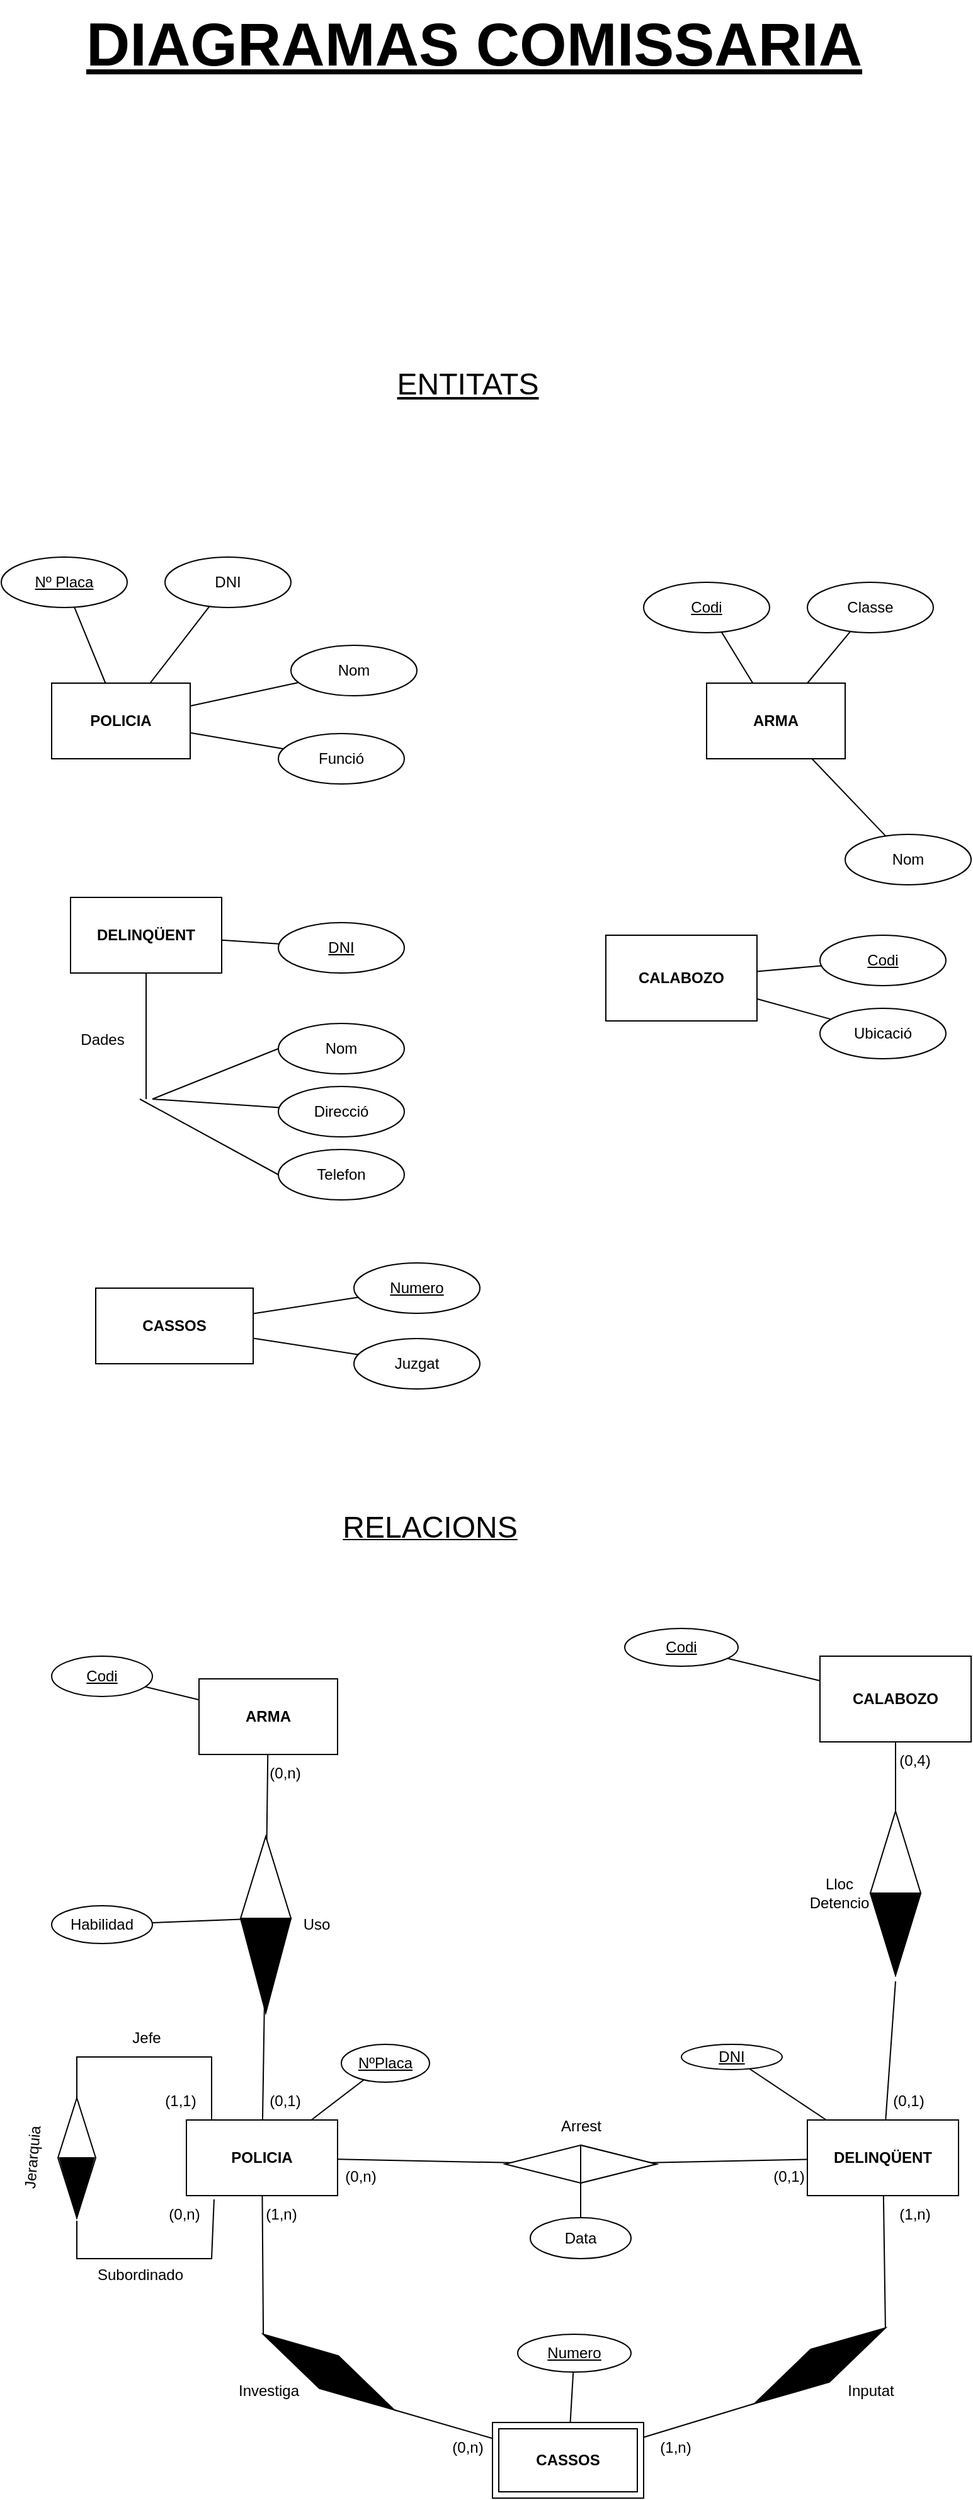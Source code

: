 <mxfile version="22.0.8" type="device">
  <diagram id="R2lEEEUBdFMjLlhIrx00" name="Page-1">
    <mxGraphModel dx="1111" dy="1534" grid="1" gridSize="10" guides="1" tooltips="1" connect="1" arrows="1" fold="1" page="1" pageScale="1" pageWidth="850" pageHeight="1100" math="0" shadow="0" extFonts="Permanent Marker^https://fonts.googleapis.com/css?family=Permanent+Marker">
      <root>
        <mxCell id="0" />
        <mxCell id="1" parent="0" />
        <mxCell id="HkWMvWSEuvSJZ3O5xZ28-28" value="&lt;b&gt;POLICIA&lt;/b&gt;" style="whiteSpace=wrap;html=1;align=center;" parent="1" vertex="1">
          <mxGeometry x="80" y="-370" width="110" height="60" as="geometry" />
        </mxCell>
        <mxCell id="HkWMvWSEuvSJZ3O5xZ28-29" value="Nº Placa" style="ellipse;whiteSpace=wrap;html=1;align=center;fontStyle=4;" parent="1" vertex="1">
          <mxGeometry x="40" y="-470" width="100" height="40" as="geometry" />
        </mxCell>
        <mxCell id="HkWMvWSEuvSJZ3O5xZ28-30" value="DNI" style="ellipse;whiteSpace=wrap;html=1;align=center;" parent="1" vertex="1">
          <mxGeometry x="170" y="-470" width="100" height="40" as="geometry" />
        </mxCell>
        <mxCell id="HkWMvWSEuvSJZ3O5xZ28-32" value="Nom" style="ellipse;whiteSpace=wrap;html=1;align=center;" parent="1" vertex="1">
          <mxGeometry x="270" y="-400" width="100" height="40" as="geometry" />
        </mxCell>
        <mxCell id="HkWMvWSEuvSJZ3O5xZ28-38" value="&lt;b&gt;ARMA&lt;/b&gt;" style="whiteSpace=wrap;html=1;align=center;" parent="1" vertex="1">
          <mxGeometry x="600" y="-370" width="110" height="60" as="geometry" />
        </mxCell>
        <mxCell id="HkWMvWSEuvSJZ3O5xZ28-39" value="Codi" style="ellipse;whiteSpace=wrap;html=1;align=center;fontStyle=4;" parent="1" vertex="1">
          <mxGeometry x="550" y="-450" width="100" height="40" as="geometry" />
        </mxCell>
        <mxCell id="HkWMvWSEuvSJZ3O5xZ28-40" value="Classe" style="ellipse;whiteSpace=wrap;html=1;align=center;" parent="1" vertex="1">
          <mxGeometry x="680" y="-450" width="100" height="40" as="geometry" />
        </mxCell>
        <mxCell id="HkWMvWSEuvSJZ3O5xZ28-41" value="Nom" style="ellipse;whiteSpace=wrap;html=1;align=center;" parent="1" vertex="1">
          <mxGeometry x="710" y="-250" width="100" height="40" as="geometry" />
        </mxCell>
        <mxCell id="HkWMvWSEuvSJZ3O5xZ28-45" value="&lt;b&gt;DELINQÜENT&lt;/b&gt;" style="whiteSpace=wrap;html=1;align=center;" parent="1" vertex="1">
          <mxGeometry x="95" y="-200" width="120" height="60" as="geometry" />
        </mxCell>
        <mxCell id="HkWMvWSEuvSJZ3O5xZ28-46" value="DNI" style="ellipse;whiteSpace=wrap;html=1;align=center;fontStyle=4;" parent="1" vertex="1">
          <mxGeometry x="260" y="-180" width="100" height="40" as="geometry" />
        </mxCell>
        <mxCell id="HkWMvWSEuvSJZ3O5xZ28-47" value="Telefon" style="ellipse;whiteSpace=wrap;html=1;align=center;" parent="1" vertex="1">
          <mxGeometry x="260" width="100" height="40" as="geometry" />
        </mxCell>
        <mxCell id="HkWMvWSEuvSJZ3O5xZ28-48" value="Nom" style="ellipse;whiteSpace=wrap;html=1;align=center;" parent="1" vertex="1">
          <mxGeometry x="260" y="-100" width="100" height="40" as="geometry" />
        </mxCell>
        <mxCell id="HkWMvWSEuvSJZ3O5xZ28-49" value="Direcció" style="ellipse;whiteSpace=wrap;html=1;align=center;" parent="1" vertex="1">
          <mxGeometry x="260" y="-50" width="100" height="40" as="geometry" />
        </mxCell>
        <mxCell id="HkWMvWSEuvSJZ3O5xZ28-52" value="" style="endArrow=none;html=1;rounded=0;" parent="1" source="HkWMvWSEuvSJZ3O5xZ28-30" target="HkWMvWSEuvSJZ3O5xZ28-28" edge="1">
          <mxGeometry relative="1" as="geometry">
            <mxPoint x="460" y="-400" as="sourcePoint" />
            <mxPoint x="620" y="-400" as="targetPoint" />
          </mxGeometry>
        </mxCell>
        <mxCell id="HkWMvWSEuvSJZ3O5xZ28-53" value="" style="endArrow=none;html=1;rounded=0;" parent="1" source="HkWMvWSEuvSJZ3O5xZ28-29" target="HkWMvWSEuvSJZ3O5xZ28-28" edge="1">
          <mxGeometry relative="1" as="geometry">
            <mxPoint x="460" y="-300" as="sourcePoint" />
            <mxPoint x="620" y="-300" as="targetPoint" />
          </mxGeometry>
        </mxCell>
        <mxCell id="HkWMvWSEuvSJZ3O5xZ28-54" value="" style="endArrow=none;html=1;rounded=0;" parent="1" source="HkWMvWSEuvSJZ3O5xZ28-28" target="HkWMvWSEuvSJZ3O5xZ28-32" edge="1">
          <mxGeometry relative="1" as="geometry">
            <mxPoint x="460" y="-300" as="sourcePoint" />
            <mxPoint x="620" y="-300" as="targetPoint" />
          </mxGeometry>
        </mxCell>
        <mxCell id="HkWMvWSEuvSJZ3O5xZ28-55" value="" style="endArrow=none;html=1;rounded=0;" parent="1" source="HkWMvWSEuvSJZ3O5xZ28-39" target="HkWMvWSEuvSJZ3O5xZ28-38" edge="1">
          <mxGeometry relative="1" as="geometry">
            <mxPoint x="440" y="-305" as="sourcePoint" />
            <mxPoint x="600" y="-305" as="targetPoint" />
          </mxGeometry>
        </mxCell>
        <mxCell id="HkWMvWSEuvSJZ3O5xZ28-57" value="" style="endArrow=none;html=1;rounded=0;" parent="1" source="HkWMvWSEuvSJZ3O5xZ28-28" target="HkWMvWSEuvSJZ3O5xZ28-61" edge="1">
          <mxGeometry relative="1" as="geometry">
            <mxPoint x="460" y="-300" as="sourcePoint" />
            <mxPoint x="170" y="-270" as="targetPoint" />
          </mxGeometry>
        </mxCell>
        <mxCell id="HkWMvWSEuvSJZ3O5xZ28-61" value="Funció" style="ellipse;whiteSpace=wrap;html=1;align=center;" parent="1" vertex="1">
          <mxGeometry x="260" y="-330" width="100" height="40" as="geometry" />
        </mxCell>
        <mxCell id="HkWMvWSEuvSJZ3O5xZ28-62" value="" style="endArrow=none;html=1;rounded=0;" parent="1" source="HkWMvWSEuvSJZ3O5xZ28-46" target="HkWMvWSEuvSJZ3O5xZ28-45" edge="1">
          <mxGeometry relative="1" as="geometry">
            <mxPoint x="139" y="-247" as="sourcePoint" />
            <mxPoint x="650" y="-190" as="targetPoint" />
          </mxGeometry>
        </mxCell>
        <mxCell id="HkWMvWSEuvSJZ3O5xZ28-66" value="" style="endArrow=none;html=1;rounded=0;" parent="1" source="HkWMvWSEuvSJZ3O5xZ28-38" target="HkWMvWSEuvSJZ3O5xZ28-41" edge="1">
          <mxGeometry relative="1" as="geometry">
            <mxPoint x="460" y="-300" as="sourcePoint" />
            <mxPoint x="670" y="-320" as="targetPoint" />
          </mxGeometry>
        </mxCell>
        <mxCell id="HkWMvWSEuvSJZ3O5xZ28-67" value="" style="endArrow=none;html=1;rounded=0;" parent="1" source="HkWMvWSEuvSJZ3O5xZ28-38" target="HkWMvWSEuvSJZ3O5xZ28-40" edge="1">
          <mxGeometry relative="1" as="geometry">
            <mxPoint x="460" y="-300" as="sourcePoint" />
            <mxPoint x="620" y="-300" as="targetPoint" />
          </mxGeometry>
        </mxCell>
        <mxCell id="HkWMvWSEuvSJZ3O5xZ28-81" value="" style="endArrow=none;html=1;rounded=0;" parent="1" source="HkWMvWSEuvSJZ3O5xZ28-45" edge="1">
          <mxGeometry relative="1" as="geometry">
            <mxPoint x="460" as="sourcePoint" />
            <mxPoint x="155" y="-40" as="targetPoint" />
          </mxGeometry>
        </mxCell>
        <mxCell id="HkWMvWSEuvSJZ3O5xZ28-82" value="Dades" style="text;html=1;align=center;verticalAlign=middle;resizable=0;points=[];autosize=1;strokeColor=none;fillColor=none;" parent="1" vertex="1">
          <mxGeometry x="90" y="-102" width="60" height="30" as="geometry" />
        </mxCell>
        <mxCell id="HkWMvWSEuvSJZ3O5xZ28-83" value="" style="endArrow=none;html=1;rounded=0;entryX=0;entryY=0.5;entryDx=0;entryDy=0;" parent="1" target="HkWMvWSEuvSJZ3O5xZ28-48" edge="1">
          <mxGeometry relative="1" as="geometry">
            <mxPoint x="160" y="-40" as="sourcePoint" />
            <mxPoint x="620" as="targetPoint" />
          </mxGeometry>
        </mxCell>
        <mxCell id="HkWMvWSEuvSJZ3O5xZ28-84" value="" style="endArrow=none;html=1;rounded=0;" parent="1" target="HkWMvWSEuvSJZ3O5xZ28-49" edge="1">
          <mxGeometry relative="1" as="geometry">
            <mxPoint x="160" y="-40" as="sourcePoint" />
            <mxPoint x="290" y="-30" as="targetPoint" />
          </mxGeometry>
        </mxCell>
        <mxCell id="HkWMvWSEuvSJZ3O5xZ28-85" value="" style="endArrow=none;html=1;rounded=0;entryX=0;entryY=0.5;entryDx=0;entryDy=0;" parent="1" target="HkWMvWSEuvSJZ3O5xZ28-47" edge="1">
          <mxGeometry relative="1" as="geometry">
            <mxPoint x="150" y="-40" as="sourcePoint" />
            <mxPoint x="620" as="targetPoint" />
          </mxGeometry>
        </mxCell>
        <mxCell id="HkWMvWSEuvSJZ3O5xZ28-86" value="&lt;b&gt;CALABOZO&lt;/b&gt;" style="whiteSpace=wrap;html=1;align=center;" parent="1" vertex="1">
          <mxGeometry x="520" y="-170" width="120" height="68" as="geometry" />
        </mxCell>
        <mxCell id="HkWMvWSEuvSJZ3O5xZ28-87" value="Codi" style="ellipse;whiteSpace=wrap;html=1;align=center;fontStyle=4;" parent="1" vertex="1">
          <mxGeometry x="690" y="-170" width="100" height="40" as="geometry" />
        </mxCell>
        <mxCell id="HkWMvWSEuvSJZ3O5xZ28-88" value="Ubicació" style="ellipse;whiteSpace=wrap;html=1;align=center;" parent="1" vertex="1">
          <mxGeometry x="690" y="-112" width="100" height="40" as="geometry" />
        </mxCell>
        <mxCell id="HkWMvWSEuvSJZ3O5xZ28-89" value="" style="endArrow=none;html=1;rounded=0;" parent="1" source="HkWMvWSEuvSJZ3O5xZ28-86" target="HkWMvWSEuvSJZ3O5xZ28-87" edge="1">
          <mxGeometry relative="1" as="geometry">
            <mxPoint x="460" y="-100" as="sourcePoint" />
            <mxPoint x="620" y="-100" as="targetPoint" />
          </mxGeometry>
        </mxCell>
        <mxCell id="HkWMvWSEuvSJZ3O5xZ28-90" value="" style="endArrow=none;html=1;rounded=0;" parent="1" source="HkWMvWSEuvSJZ3O5xZ28-86" target="HkWMvWSEuvSJZ3O5xZ28-88" edge="1">
          <mxGeometry relative="1" as="geometry">
            <mxPoint x="460" y="-100" as="sourcePoint" />
            <mxPoint x="620" y="-100" as="targetPoint" />
          </mxGeometry>
        </mxCell>
        <mxCell id="HkWMvWSEuvSJZ3O5xZ28-91" value="&lt;b&gt;CASSOS&lt;/b&gt;" style="whiteSpace=wrap;html=1;align=center;" parent="1" vertex="1">
          <mxGeometry x="115" y="110" width="125" height="60" as="geometry" />
        </mxCell>
        <mxCell id="HkWMvWSEuvSJZ3O5xZ28-92" value="Numero" style="ellipse;whiteSpace=wrap;html=1;align=center;fontStyle=4;" parent="1" vertex="1">
          <mxGeometry x="320" y="90" width="100" height="40" as="geometry" />
        </mxCell>
        <mxCell id="HkWMvWSEuvSJZ3O5xZ28-93" value="Juzgat" style="ellipse;whiteSpace=wrap;html=1;align=center;" parent="1" vertex="1">
          <mxGeometry x="320" y="150" width="100" height="40" as="geometry" />
        </mxCell>
        <mxCell id="HkWMvWSEuvSJZ3O5xZ28-95" value="" style="endArrow=none;html=1;rounded=0;" parent="1" source="HkWMvWSEuvSJZ3O5xZ28-91" target="HkWMvWSEuvSJZ3O5xZ28-92" edge="1">
          <mxGeometry relative="1" as="geometry">
            <mxPoint x="460" y="210" as="sourcePoint" />
            <mxPoint x="620" y="210" as="targetPoint" />
          </mxGeometry>
        </mxCell>
        <mxCell id="HkWMvWSEuvSJZ3O5xZ28-96" value="" style="endArrow=none;html=1;rounded=0;" parent="1" source="HkWMvWSEuvSJZ3O5xZ28-91" target="HkWMvWSEuvSJZ3O5xZ28-93" edge="1">
          <mxGeometry relative="1" as="geometry">
            <mxPoint x="460" y="210" as="sourcePoint" />
            <mxPoint x="350" y="170" as="targetPoint" />
          </mxGeometry>
        </mxCell>
        <mxCell id="HkWMvWSEuvSJZ3O5xZ28-99" value="&lt;font style=&quot;font-size: 24px;&quot;&gt;&lt;u&gt;ENTITATS&lt;/u&gt;&lt;br&gt;&lt;/font&gt;" style="text;html=1;align=center;verticalAlign=middle;resizable=0;points=[];autosize=1;strokeColor=none;fillColor=none;" parent="1" vertex="1">
          <mxGeometry x="340" y="-627" width="140" height="40" as="geometry" />
        </mxCell>
        <mxCell id="HkWMvWSEuvSJZ3O5xZ28-100" value="&lt;u&gt;&lt;font style=&quot;font-size: 24px;&quot;&gt;RELACIONS&lt;/font&gt;&lt;/u&gt;" style="text;html=1;align=center;verticalAlign=middle;resizable=0;points=[];autosize=1;strokeColor=none;fillColor=none;" parent="1" vertex="1">
          <mxGeometry x="300" y="280" width="160" height="40" as="geometry" />
        </mxCell>
        <mxCell id="HkWMvWSEuvSJZ3O5xZ28-101" value="&lt;b&gt;POLICIA&lt;/b&gt;" style="whiteSpace=wrap;html=1;align=center;" parent="1" vertex="1">
          <mxGeometry x="187" y="770" width="120" height="60" as="geometry" />
        </mxCell>
        <mxCell id="HkWMvWSEuvSJZ3O5xZ28-102" value="&lt;b&gt;ARMA&lt;/b&gt;" style="whiteSpace=wrap;html=1;align=center;" parent="1" vertex="1">
          <mxGeometry x="197" y="420" width="110" height="60" as="geometry" />
        </mxCell>
        <mxCell id="HkWMvWSEuvSJZ3O5xZ28-103" value="&lt;b&gt;DELINQÜENT&lt;/b&gt;" style="whiteSpace=wrap;html=1;align=center;" parent="1" vertex="1">
          <mxGeometry x="680" y="770" width="120" height="60" as="geometry" />
        </mxCell>
        <mxCell id="HkWMvWSEuvSJZ3O5xZ28-105" value="&lt;b&gt;CALABOZO&lt;/b&gt;" style="whiteSpace=wrap;html=1;align=center;" parent="1" vertex="1">
          <mxGeometry x="690" y="402" width="120" height="68" as="geometry" />
        </mxCell>
        <mxCell id="HkWMvWSEuvSJZ3O5xZ28-106" value="" style="shape=rhombus;perimeter=rhombusPerimeter;whiteSpace=wrap;html=1;align=center;" parent="1" vertex="1">
          <mxGeometry x="230" y="545" width="40" height="130" as="geometry" />
        </mxCell>
        <mxCell id="HkWMvWSEuvSJZ3O5xZ28-107" value="" style="shape=rhombus;perimeter=rhombusPerimeter;whiteSpace=wrap;html=1;align=center;" parent="1" vertex="1">
          <mxGeometry x="440" y="790" width="120" height="30" as="geometry" />
        </mxCell>
        <mxCell id="HkWMvWSEuvSJZ3O5xZ28-108" value="" style="shape=rhombus;perimeter=rhombusPerimeter;whiteSpace=wrap;html=1;align=center;" parent="1" vertex="1">
          <mxGeometry x="730" y="525" width="40" height="130" as="geometry" />
        </mxCell>
        <mxCell id="HkWMvWSEuvSJZ3O5xZ28-109" value="" style="shape=rhombus;perimeter=rhombusPerimeter;whiteSpace=wrap;html=1;align=center;rotation=30;fillColor=#000000;" parent="1" vertex="1">
          <mxGeometry x="240" y="955" width="120" height="30" as="geometry" />
        </mxCell>
        <mxCell id="HkWMvWSEuvSJZ3O5xZ28-110" value="" style="shape=rhombus;perimeter=rhombusPerimeter;whiteSpace=wrap;html=1;align=center;rotation=-30;fillColor=#000000;" parent="1" vertex="1">
          <mxGeometry x="630" y="950" width="120" height="30" as="geometry" />
        </mxCell>
        <mxCell id="HkWMvWSEuvSJZ3O5xZ28-111" value="" style="shape=rhombus;perimeter=rhombusPerimeter;whiteSpace=wrap;html=1;align=center;" parent="1" vertex="1">
          <mxGeometry x="85" y="752.5" width="30" height="95" as="geometry" />
        </mxCell>
        <mxCell id="HkWMvWSEuvSJZ3O5xZ28-114" value="" style="endArrow=none;html=1;rounded=0;entryX=0.5;entryY=0;entryDx=0;entryDy=0;" parent="1" target="HkWMvWSEuvSJZ3O5xZ28-111" edge="1">
          <mxGeometry relative="1" as="geometry">
            <mxPoint x="207" y="770" as="sourcePoint" />
            <mxPoint x="100" y="740" as="targetPoint" />
            <Array as="points">
              <mxPoint x="207" y="720" />
              <mxPoint x="100" y="720" />
            </Array>
          </mxGeometry>
        </mxCell>
        <mxCell id="HkWMvWSEuvSJZ3O5xZ28-115" value="" style="endArrow=none;html=1;rounded=0;exitX=0.183;exitY=1.05;exitDx=0;exitDy=0;exitPerimeter=0;" parent="1" source="HkWMvWSEuvSJZ3O5xZ28-101" edge="1">
          <mxGeometry relative="1" as="geometry">
            <mxPoint x="507" y="870" as="sourcePoint" />
            <mxPoint x="100" y="850" as="targetPoint" />
            <Array as="points">
              <mxPoint x="207" y="880" />
              <mxPoint x="100" y="880" />
            </Array>
          </mxGeometry>
        </mxCell>
        <mxCell id="HkWMvWSEuvSJZ3O5xZ28-116" value="" style="triangle;whiteSpace=wrap;html=1;direction=south;fillColor=#000000;" parent="1" vertex="1">
          <mxGeometry x="230" y="610" width="40" height="75" as="geometry" />
        </mxCell>
        <mxCell id="HkWMvWSEuvSJZ3O5xZ28-118" value="Jerarquia" style="text;html=1;align=center;verticalAlign=middle;resizable=0;points=[];autosize=1;strokeColor=none;fillColor=none;rotation=-85;" parent="1" vertex="1">
          <mxGeometry x="30" y="785" width="70" height="30" as="geometry" />
        </mxCell>
        <mxCell id="HkWMvWSEuvSJZ3O5xZ28-119" value="Arrest" style="text;html=1;align=center;verticalAlign=middle;resizable=0;points=[];autosize=1;strokeColor=none;fillColor=none;" parent="1" vertex="1">
          <mxGeometry x="470" y="760" width="60" height="30" as="geometry" />
        </mxCell>
        <mxCell id="HkWMvWSEuvSJZ3O5xZ28-120" value="NºPlaca" style="ellipse;whiteSpace=wrap;html=1;align=center;fontStyle=4;" parent="1" vertex="1">
          <mxGeometry x="310" y="710" width="70" height="30" as="geometry" />
        </mxCell>
        <mxCell id="HkWMvWSEuvSJZ3O5xZ28-121" value="Codi" style="ellipse;whiteSpace=wrap;html=1;align=center;fontStyle=4;" parent="1" vertex="1">
          <mxGeometry x="80" y="402" width="80" height="32" as="geometry" />
        </mxCell>
        <mxCell id="HkWMvWSEuvSJZ3O5xZ28-122" value="" style="endArrow=none;html=1;rounded=0;" parent="1" source="HkWMvWSEuvSJZ3O5xZ28-102" target="HkWMvWSEuvSJZ3O5xZ28-121" edge="1">
          <mxGeometry relative="1" as="geometry">
            <mxPoint x="460" y="670" as="sourcePoint" />
            <mxPoint x="620" y="670" as="targetPoint" />
          </mxGeometry>
        </mxCell>
        <mxCell id="HkWMvWSEuvSJZ3O5xZ28-123" value="" style="endArrow=none;html=1;rounded=0;" parent="1" source="HkWMvWSEuvSJZ3O5xZ28-102" target="HkWMvWSEuvSJZ3O5xZ28-106" edge="1">
          <mxGeometry relative="1" as="geometry">
            <mxPoint x="460" y="570" as="sourcePoint" />
            <mxPoint x="620" y="570" as="targetPoint" />
          </mxGeometry>
        </mxCell>
        <mxCell id="HkWMvWSEuvSJZ3O5xZ28-124" value="Habilidad" style="ellipse;whiteSpace=wrap;html=1;align=center;" parent="1" vertex="1">
          <mxGeometry x="80" y="600" width="80" height="30" as="geometry" />
        </mxCell>
        <mxCell id="HkWMvWSEuvSJZ3O5xZ28-129" value="" style="endArrow=none;html=1;rounded=0;" parent="1" source="HkWMvWSEuvSJZ3O5xZ28-124" target="HkWMvWSEuvSJZ3O5xZ28-106" edge="1">
          <mxGeometry relative="1" as="geometry">
            <mxPoint x="460" y="670" as="sourcePoint" />
            <mxPoint x="620" y="670" as="targetPoint" />
          </mxGeometry>
        </mxCell>
        <mxCell id="HkWMvWSEuvSJZ3O5xZ28-130" value="" style="endArrow=none;html=1;rounded=0;" parent="1" source="HkWMvWSEuvSJZ3O5xZ28-106" target="HkWMvWSEuvSJZ3O5xZ28-101" edge="1">
          <mxGeometry relative="1" as="geometry">
            <mxPoint x="460" y="670" as="sourcePoint" />
            <mxPoint x="620" y="670" as="targetPoint" />
          </mxGeometry>
        </mxCell>
        <mxCell id="HkWMvWSEuvSJZ3O5xZ28-131" value="" style="endArrow=none;html=1;rounded=0;" parent="1" source="HkWMvWSEuvSJZ3O5xZ28-101" target="HkWMvWSEuvSJZ3O5xZ28-120" edge="1">
          <mxGeometry relative="1" as="geometry">
            <mxPoint x="460" y="670" as="sourcePoint" />
            <mxPoint x="620" y="670" as="targetPoint" />
          </mxGeometry>
        </mxCell>
        <mxCell id="HkWMvWSEuvSJZ3O5xZ28-132" value="" style="endArrow=none;html=1;rounded=0;" parent="1" source="HkWMvWSEuvSJZ3O5xZ28-101" target="HkWMvWSEuvSJZ3O5xZ28-107" edge="1">
          <mxGeometry relative="1" as="geometry">
            <mxPoint x="460" y="770" as="sourcePoint" />
            <mxPoint x="620" y="770" as="targetPoint" />
          </mxGeometry>
        </mxCell>
        <mxCell id="HkWMvWSEuvSJZ3O5xZ28-133" value="" style="endArrow=none;html=1;rounded=0;" parent="1" source="HkWMvWSEuvSJZ3O5xZ28-107" target="HkWMvWSEuvSJZ3O5xZ28-103" edge="1">
          <mxGeometry relative="1" as="geometry">
            <mxPoint x="460" y="770" as="sourcePoint" />
            <mxPoint x="620" y="770" as="targetPoint" />
          </mxGeometry>
        </mxCell>
        <mxCell id="HkWMvWSEuvSJZ3O5xZ28-134" value="" style="endArrow=none;html=1;rounded=0;" parent="1" target="HkWMvWSEuvSJZ3O5xZ28-103" edge="1">
          <mxGeometry relative="1" as="geometry">
            <mxPoint x="750" y="660" as="sourcePoint" />
            <mxPoint x="620" y="670" as="targetPoint" />
          </mxGeometry>
        </mxCell>
        <mxCell id="HkWMvWSEuvSJZ3O5xZ28-135" value="" style="endArrow=none;html=1;rounded=0;" parent="1" source="HkWMvWSEuvSJZ3O5xZ28-105" target="HkWMvWSEuvSJZ3O5xZ28-108" edge="1">
          <mxGeometry relative="1" as="geometry">
            <mxPoint x="460" y="570" as="sourcePoint" />
            <mxPoint x="620" y="570" as="targetPoint" />
          </mxGeometry>
        </mxCell>
        <mxCell id="HkWMvWSEuvSJZ3O5xZ28-136" value="" style="endArrow=none;html=1;rounded=0;entryX=0;entryY=0.5;entryDx=0;entryDy=0;" parent="1" source="HkWMvWSEuvSJZ3O5xZ28-101" target="HkWMvWSEuvSJZ3O5xZ28-109" edge="1">
          <mxGeometry relative="1" as="geometry">
            <mxPoint x="460" y="970" as="sourcePoint" />
            <mxPoint x="620" y="970" as="targetPoint" />
          </mxGeometry>
        </mxCell>
        <mxCell id="HkWMvWSEuvSJZ3O5xZ28-137" value="" style="endArrow=none;html=1;rounded=0;exitX=1;exitY=0.5;exitDx=0;exitDy=0;" parent="1" source="HkWMvWSEuvSJZ3O5xZ28-109" target="HkWMvWSEuvSJZ3O5xZ28-168" edge="1">
          <mxGeometry relative="1" as="geometry">
            <mxPoint x="460" y="970" as="sourcePoint" />
            <mxPoint x="425" y="1024.249" as="targetPoint" />
          </mxGeometry>
        </mxCell>
        <mxCell id="HkWMvWSEuvSJZ3O5xZ28-138" value="" style="endArrow=none;html=1;rounded=0;entryX=0;entryY=0.5;entryDx=0;entryDy=0;" parent="1" source="HkWMvWSEuvSJZ3O5xZ28-168" target="HkWMvWSEuvSJZ3O5xZ28-110" edge="1">
          <mxGeometry relative="1" as="geometry">
            <mxPoint x="550" y="1024.241" as="sourcePoint" />
            <mxPoint x="640" y="1000" as="targetPoint" />
          </mxGeometry>
        </mxCell>
        <mxCell id="HkWMvWSEuvSJZ3O5xZ28-139" value="" style="endArrow=none;html=1;rounded=0;exitX=1;exitY=0.5;exitDx=0;exitDy=0;" parent="1" source="HkWMvWSEuvSJZ3O5xZ28-110" target="HkWMvWSEuvSJZ3O5xZ28-103" edge="1">
          <mxGeometry relative="1" as="geometry">
            <mxPoint x="460" y="970" as="sourcePoint" />
            <mxPoint x="620" y="970" as="targetPoint" />
          </mxGeometry>
        </mxCell>
        <mxCell id="HkWMvWSEuvSJZ3O5xZ28-140" value="Codi" style="ellipse;whiteSpace=wrap;html=1;align=center;fontStyle=4;" parent="1" vertex="1">
          <mxGeometry x="535" y="380" width="90" height="30" as="geometry" />
        </mxCell>
        <mxCell id="HkWMvWSEuvSJZ3O5xZ28-141" value="" style="endArrow=none;html=1;rounded=0;" parent="1" source="HkWMvWSEuvSJZ3O5xZ28-140" target="HkWMvWSEuvSJZ3O5xZ28-105" edge="1">
          <mxGeometry relative="1" as="geometry">
            <mxPoint x="460" y="570" as="sourcePoint" />
            <mxPoint x="620" y="570" as="targetPoint" />
          </mxGeometry>
        </mxCell>
        <mxCell id="HkWMvWSEuvSJZ3O5xZ28-142" value="DNI" style="ellipse;whiteSpace=wrap;html=1;align=center;fontStyle=4;" parent="1" vertex="1">
          <mxGeometry x="580" y="710" width="80" height="20" as="geometry" />
        </mxCell>
        <mxCell id="HkWMvWSEuvSJZ3O5xZ28-143" value="" style="endArrow=none;html=1;rounded=0;" parent="1" source="HkWMvWSEuvSJZ3O5xZ28-142" target="HkWMvWSEuvSJZ3O5xZ28-103" edge="1">
          <mxGeometry relative="1" as="geometry">
            <mxPoint x="460" y="870" as="sourcePoint" />
            <mxPoint x="620" y="870" as="targetPoint" />
          </mxGeometry>
        </mxCell>
        <mxCell id="HkWMvWSEuvSJZ3O5xZ28-144" value="" style="endArrow=none;html=1;rounded=0;" parent="1" source="HkWMvWSEuvSJZ3O5xZ28-168" target="HkWMvWSEuvSJZ3O5xZ28-145" edge="1">
          <mxGeometry relative="1" as="geometry">
            <mxPoint x="487.5" y="1010" as="sourcePoint" />
            <mxPoint x="620" y="970" as="targetPoint" />
          </mxGeometry>
        </mxCell>
        <mxCell id="HkWMvWSEuvSJZ3O5xZ28-145" value="Numero" style="ellipse;whiteSpace=wrap;html=1;align=center;fontStyle=4;" parent="1" vertex="1">
          <mxGeometry x="450" y="940" width="90" height="30" as="geometry" />
        </mxCell>
        <mxCell id="HkWMvWSEuvSJZ3O5xZ28-146" value="Uso" style="text;html=1;align=center;verticalAlign=middle;resizable=0;points=[];autosize=1;strokeColor=none;fillColor=none;" parent="1" vertex="1">
          <mxGeometry x="270" y="600" width="40" height="30" as="geometry" />
        </mxCell>
        <mxCell id="HkWMvWSEuvSJZ3O5xZ28-147" value="" style="triangle;whiteSpace=wrap;html=1;direction=south;fillColor=#000000;" parent="1" vertex="1">
          <mxGeometry x="86.25" y="800" width="27.5" height="47.5" as="geometry" />
        </mxCell>
        <mxCell id="HkWMvWSEuvSJZ3O5xZ28-148" value="" style="triangle;whiteSpace=wrap;html=1;" parent="1" vertex="1">
          <mxGeometry x="500" y="790" width="60" height="30" as="geometry" />
        </mxCell>
        <mxCell id="HkWMvWSEuvSJZ3O5xZ28-149" value="Lloc&lt;br&gt;Detencio" style="text;html=1;align=center;verticalAlign=middle;resizable=0;points=[];autosize=1;strokeColor=none;fillColor=none;" parent="1" vertex="1">
          <mxGeometry x="670" y="570" width="70" height="40" as="geometry" />
        </mxCell>
        <mxCell id="HkWMvWSEuvSJZ3O5xZ28-150" value="Investiga" style="text;html=1;align=center;verticalAlign=middle;resizable=0;points=[];autosize=1;strokeColor=none;fillColor=none;" parent="1" vertex="1">
          <mxGeometry x="217" y="970" width="70" height="30" as="geometry" />
        </mxCell>
        <mxCell id="HkWMvWSEuvSJZ3O5xZ28-151" value="Inputat" style="text;html=1;align=center;verticalAlign=middle;resizable=0;points=[];autosize=1;strokeColor=none;fillColor=none;" parent="1" vertex="1">
          <mxGeometry x="700" y="970" width="60" height="30" as="geometry" />
        </mxCell>
        <mxCell id="HkWMvWSEuvSJZ3O5xZ28-153" value="" style="triangle;whiteSpace=wrap;html=1;direction=south;fillColor=#000000;" parent="1" vertex="1">
          <mxGeometry x="730" y="590" width="40" height="65" as="geometry" />
        </mxCell>
        <mxCell id="HkWMvWSEuvSJZ3O5xZ28-154" value="(0,n)" style="text;html=1;align=center;verticalAlign=middle;resizable=0;points=[];autosize=1;strokeColor=none;fillColor=none;" parent="1" vertex="1">
          <mxGeometry x="240" y="480" width="50" height="30" as="geometry" />
        </mxCell>
        <mxCell id="HkWMvWSEuvSJZ3O5xZ28-155" value="(0,1)" style="text;html=1;align=center;verticalAlign=middle;resizable=0;points=[];autosize=1;strokeColor=none;fillColor=none;" parent="1" vertex="1">
          <mxGeometry x="240" y="740" width="50" height="30" as="geometry" />
        </mxCell>
        <mxCell id="HkWMvWSEuvSJZ3O5xZ28-156" value="(0,n)" style="text;html=1;align=center;verticalAlign=middle;resizable=0;points=[];autosize=1;strokeColor=none;fillColor=none;" parent="1" vertex="1">
          <mxGeometry x="300" y="800" width="50" height="30" as="geometry" />
        </mxCell>
        <mxCell id="HkWMvWSEuvSJZ3O5xZ28-157" value="(0,1)" style="text;html=1;align=center;verticalAlign=middle;resizable=0;points=[];autosize=1;strokeColor=none;fillColor=none;" parent="1" vertex="1">
          <mxGeometry x="640" y="800" width="50" height="30" as="geometry" />
        </mxCell>
        <mxCell id="HkWMvWSEuvSJZ3O5xZ28-158" value="(0,1)" style="text;html=1;align=center;verticalAlign=middle;resizable=0;points=[];autosize=1;strokeColor=none;fillColor=none;" parent="1" vertex="1">
          <mxGeometry x="735" y="740" width="50" height="30" as="geometry" />
        </mxCell>
        <mxCell id="HkWMvWSEuvSJZ3O5xZ28-159" value="(0,4)" style="text;html=1;align=center;verticalAlign=middle;resizable=0;points=[];autosize=1;strokeColor=none;fillColor=none;" parent="1" vertex="1">
          <mxGeometry x="740" y="470" width="50" height="30" as="geometry" />
        </mxCell>
        <mxCell id="HkWMvWSEuvSJZ3O5xZ28-160" value="(1,1)" style="text;html=1;align=center;verticalAlign=middle;resizable=0;points=[];autosize=1;strokeColor=none;fillColor=none;" parent="1" vertex="1">
          <mxGeometry x="157" y="740" width="50" height="30" as="geometry" />
        </mxCell>
        <mxCell id="HkWMvWSEuvSJZ3O5xZ28-161" value="(0,n)" style="text;html=1;align=center;verticalAlign=middle;resizable=0;points=[];autosize=1;strokeColor=none;fillColor=none;" parent="1" vertex="1">
          <mxGeometry x="160" y="830" width="50" height="30" as="geometry" />
        </mxCell>
        <mxCell id="HkWMvWSEuvSJZ3O5xZ28-162" value="(1,n)" style="text;html=1;align=center;verticalAlign=middle;resizable=0;points=[];autosize=1;strokeColor=none;fillColor=none;" parent="1" vertex="1">
          <mxGeometry x="237" y="830" width="50" height="30" as="geometry" />
        </mxCell>
        <mxCell id="HkWMvWSEuvSJZ3O5xZ28-163" value="(0,n)" style="text;html=1;align=center;verticalAlign=middle;resizable=0;points=[];autosize=1;strokeColor=none;fillColor=none;" parent="1" vertex="1">
          <mxGeometry x="385" y="1015" width="50" height="30" as="geometry" />
        </mxCell>
        <mxCell id="HkWMvWSEuvSJZ3O5xZ28-164" value="(1,n)" style="text;html=1;align=center;verticalAlign=middle;resizable=0;points=[];autosize=1;strokeColor=none;fillColor=none;" parent="1" vertex="1">
          <mxGeometry x="550" y="1015" width="50" height="30" as="geometry" />
        </mxCell>
        <mxCell id="HkWMvWSEuvSJZ3O5xZ28-165" value="(1,n)" style="text;html=1;align=center;verticalAlign=middle;resizable=0;points=[];autosize=1;strokeColor=none;fillColor=none;" parent="1" vertex="1">
          <mxGeometry x="740" y="830" width="50" height="30" as="geometry" />
        </mxCell>
        <mxCell id="HkWMvWSEuvSJZ3O5xZ28-166" value="Jefe" style="text;html=1;align=center;verticalAlign=middle;resizable=0;points=[];autosize=1;strokeColor=none;fillColor=none;" parent="1" vertex="1">
          <mxGeometry x="130" y="690" width="50" height="30" as="geometry" />
        </mxCell>
        <mxCell id="HkWMvWSEuvSJZ3O5xZ28-167" value="Subordinado" style="text;html=1;align=center;verticalAlign=middle;resizable=0;points=[];autosize=1;strokeColor=none;fillColor=none;" parent="1" vertex="1">
          <mxGeometry x="105" y="878" width="90" height="30" as="geometry" />
        </mxCell>
        <mxCell id="HkWMvWSEuvSJZ3O5xZ28-168" value="&lt;b&gt;CASSOS&lt;/b&gt;" style="shape=ext;margin=3;double=1;whiteSpace=wrap;html=1;align=center;" parent="1" vertex="1">
          <mxGeometry x="430" y="1010" width="120" height="60" as="geometry" />
        </mxCell>
        <mxCell id="HkWMvWSEuvSJZ3O5xZ28-169" value="Data" style="ellipse;whiteSpace=wrap;html=1;align=center;" parent="1" vertex="1">
          <mxGeometry x="460" y="847.5" width="80" height="32.5" as="geometry" />
        </mxCell>
        <mxCell id="HkWMvWSEuvSJZ3O5xZ28-170" value="" style="endArrow=none;html=1;rounded=0;entryX=0;entryY=0.75;entryDx=0;entryDy=0;exitX=0.5;exitY=0;exitDx=0;exitDy=0;" parent="1" source="HkWMvWSEuvSJZ3O5xZ28-169" target="HkWMvWSEuvSJZ3O5xZ28-148" edge="1">
          <mxGeometry relative="1" as="geometry">
            <mxPoint x="460" y="870" as="sourcePoint" />
            <mxPoint x="620" y="870" as="targetPoint" />
          </mxGeometry>
        </mxCell>
        <mxCell id="cnhSzJxRNJrStLPLbk25-1" value="&lt;font style=&quot;font-size: 48px;&quot;&gt;&lt;b&gt;&lt;u&gt;DIAGRAMAS COMISSARIA&lt;/u&gt;&lt;/b&gt;&lt;/font&gt;" style="text;html=1;align=center;verticalAlign=middle;resizable=0;points=[];autosize=1;strokeColor=none;fillColor=none;" vertex="1" parent="1">
          <mxGeometry x="95" y="-912" width="640" height="70" as="geometry" />
        </mxCell>
      </root>
    </mxGraphModel>
  </diagram>
</mxfile>
